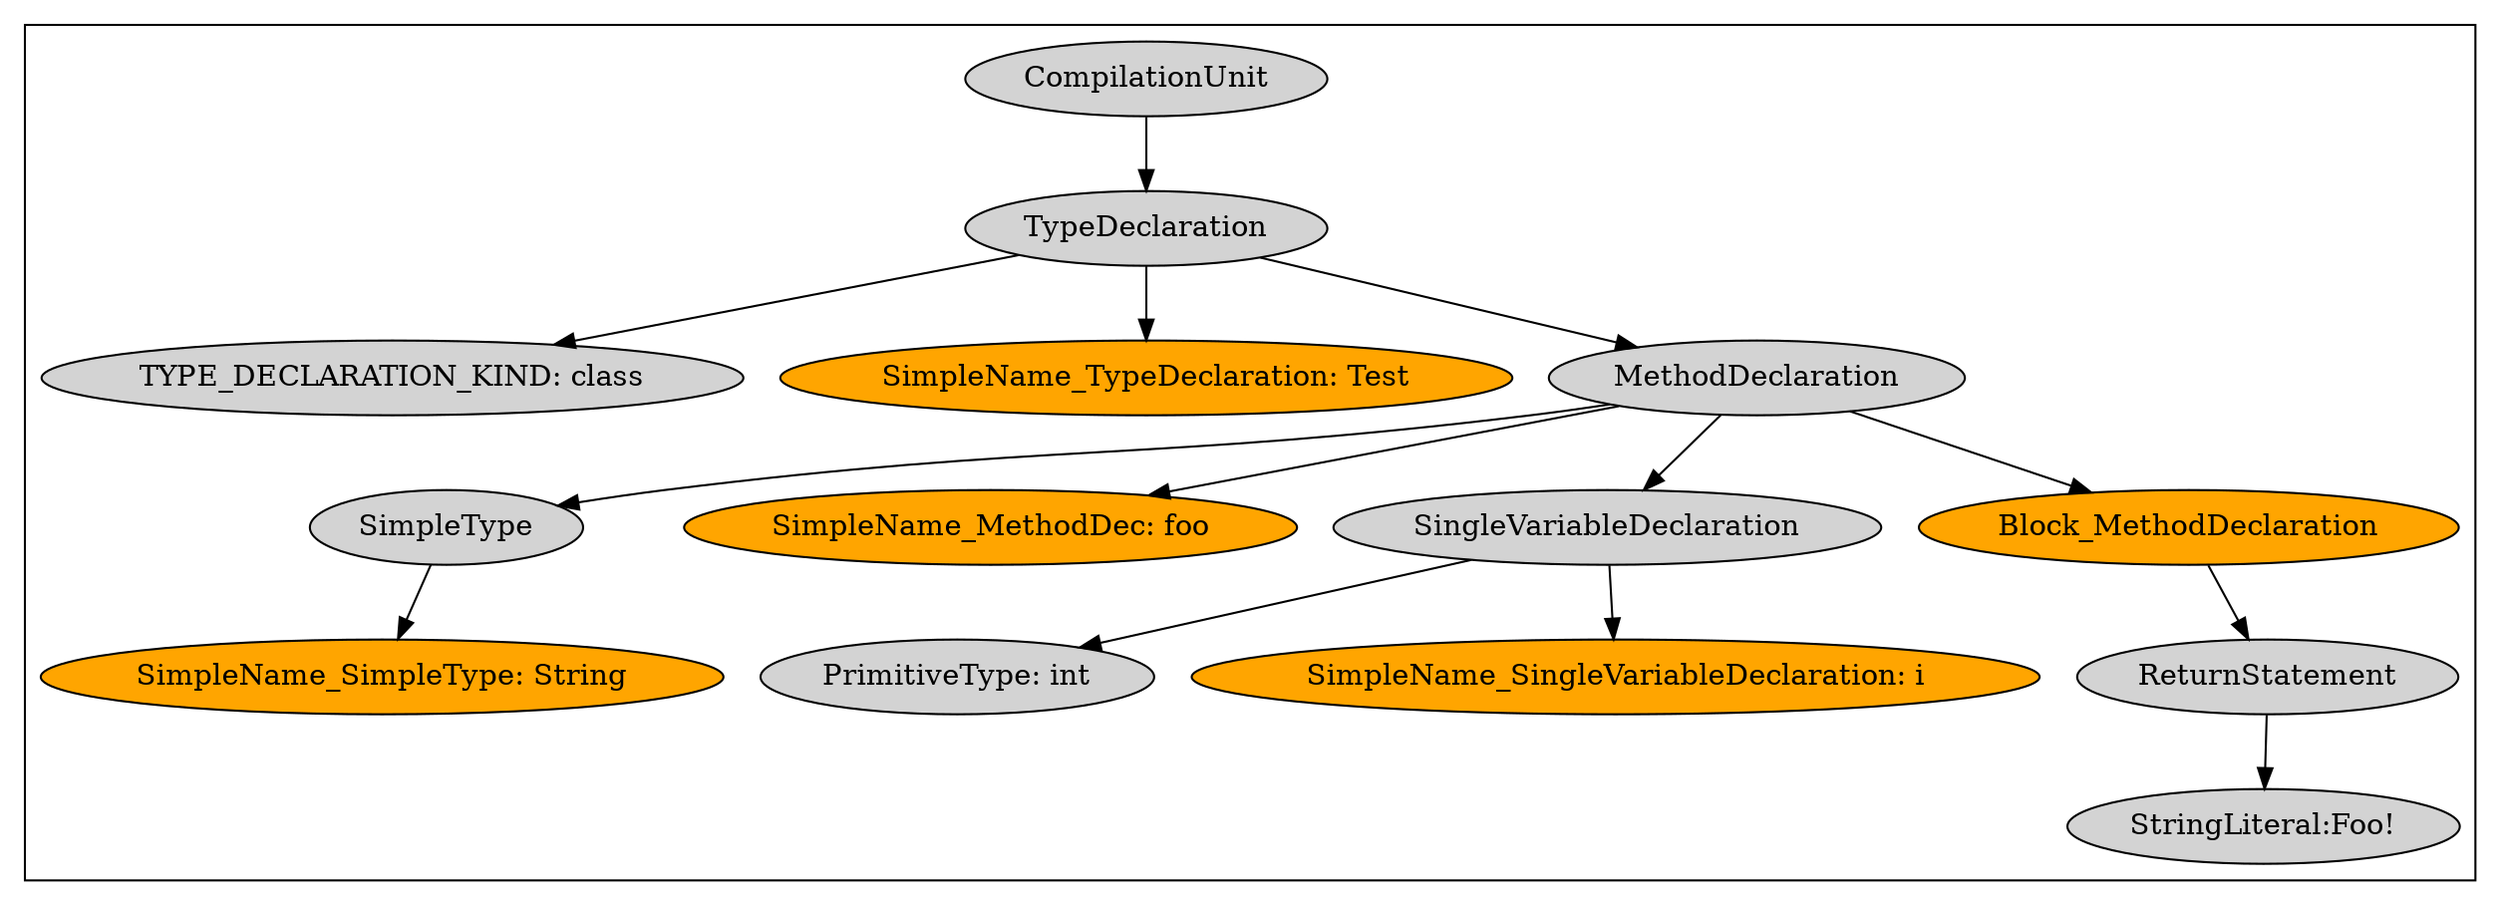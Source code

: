 digraph G {
	rank = TB;

	// Destination cluster (with light gray fill)
    subgraph cluster_dst {
	rank = same;
	n_dst_13 [label="CompilationUnit", style=filled, fillcolor=lightgray];
	n_dst_12 [label="TypeDeclaration", style=filled, fillcolor=lightgray];
	n_dst_13 -> n_dst_12;
	n_dst_0 [label="TYPE_DECLARATION_KIND: class", style=filled, fillcolor=lightgray];
	n_dst_12 -> n_dst_0;

	n_dst_1 [label="SimpleName_TypeDeclaration: Test", style=filled, fillcolor=orange];
	n_dst_12 -> n_dst_1;

	n_dst_11 [label="MethodDeclaration", style=filled, fillcolor=lightgray];
	n_dst_12 -> n_dst_11;

	n_dst_3 [label="SimpleType", style=filled, fillcolor=lightgray];
	n_dst_11 -> n_dst_3;

	n_dst_2 [label="SimpleName_SimpleType: String", style=filled, fillcolor=orange];
	n_dst_3 -> n_dst_2;

	n_dst_4 [label="SimpleName_MethodDec: foo", style=filled, fillcolor=orange];
	n_dst_11 -> n_dst_4;

	n_dst_7 [label="SingleVariableDeclaration", style=filled, fillcolor=lightgray];
	n_dst_11 -> n_dst_7;

	n_dst_5 [label="PrimitiveType: int", style=filled, fillcolor=lightgray];
	n_dst_7 -> n_dst_5;

	n_dst_6 [label="SimpleName_SingleVariableDeclaration: i", style=filled, fillcolor=orange];
	n_dst_7 -> n_dst_6;

	n_dst_10 [label="Block_MethodDeclaration", style=filled, fillcolor=orange];
	n_dst_11 -> n_dst_10;

	n_dst_9 [label="ReturnStatement", style=filled, fillcolor=lightgray];
	n_dst_10 -> n_dst_9;

	n_dst_8 [label="StringLiteral:Foo!", style=filled, fillcolor=lightgray];
	n_dst_9 -> n_dst_8;
	}
}
